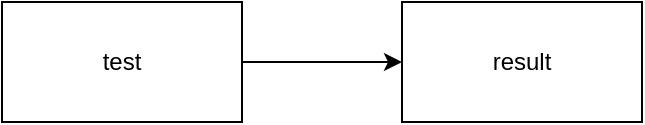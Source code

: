 <mxfile version="12.8.4" type="github">
  <diagram id="fksGYH9S7rFBsLQBP5vs" name="Page-1">
    <mxGraphModel dx="1102" dy="882" grid="1" gridSize="10" guides="1" tooltips="1" connect="1" arrows="1" fold="1" page="1" pageScale="1" pageWidth="827" pageHeight="1169" math="0" shadow="0">
      <root>
        <mxCell id="0" />
        <mxCell id="1" parent="0" />
        <mxCell id="CKgAutI4KzxsOcHacs_i-3" value="" style="edgeStyle=orthogonalEdgeStyle;rounded=0;orthogonalLoop=1;jettySize=auto;html=1;" edge="1" parent="1" source="CKgAutI4KzxsOcHacs_i-1" target="CKgAutI4KzxsOcHacs_i-2">
          <mxGeometry relative="1" as="geometry" />
        </mxCell>
        <mxCell id="CKgAutI4KzxsOcHacs_i-1" value="test" style="rounded=0;whiteSpace=wrap;html=1;" vertex="1" parent="1">
          <mxGeometry x="160" y="240" width="120" height="60" as="geometry" />
        </mxCell>
        <mxCell id="CKgAutI4KzxsOcHacs_i-2" value="result" style="rounded=0;whiteSpace=wrap;html=1;" vertex="1" parent="1">
          <mxGeometry x="360" y="240" width="120" height="60" as="geometry" />
        </mxCell>
      </root>
    </mxGraphModel>
  </diagram>
</mxfile>
